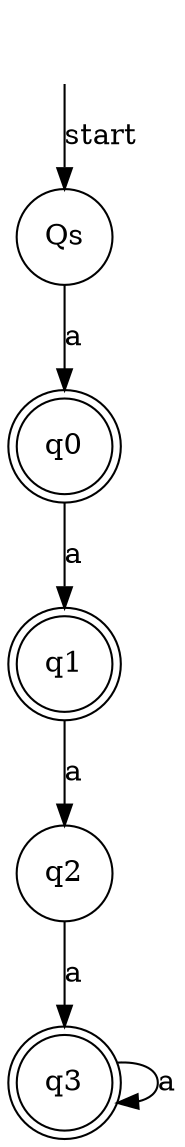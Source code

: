 digraph dfa {
    "" [shape=none]
    Qs, q0, q1, q2, q3 [shape=circle]
    q0, q1, q3 [shape=doublecircle]

    "" -> Qs [label=start]
    Qs -> q0 [label=a]
    q0 -> q1 [label=a]
    q1 -> q2 [label=a]
    q2 -> q3 [label=a]
    q3 -> q3 [label=a]
}
